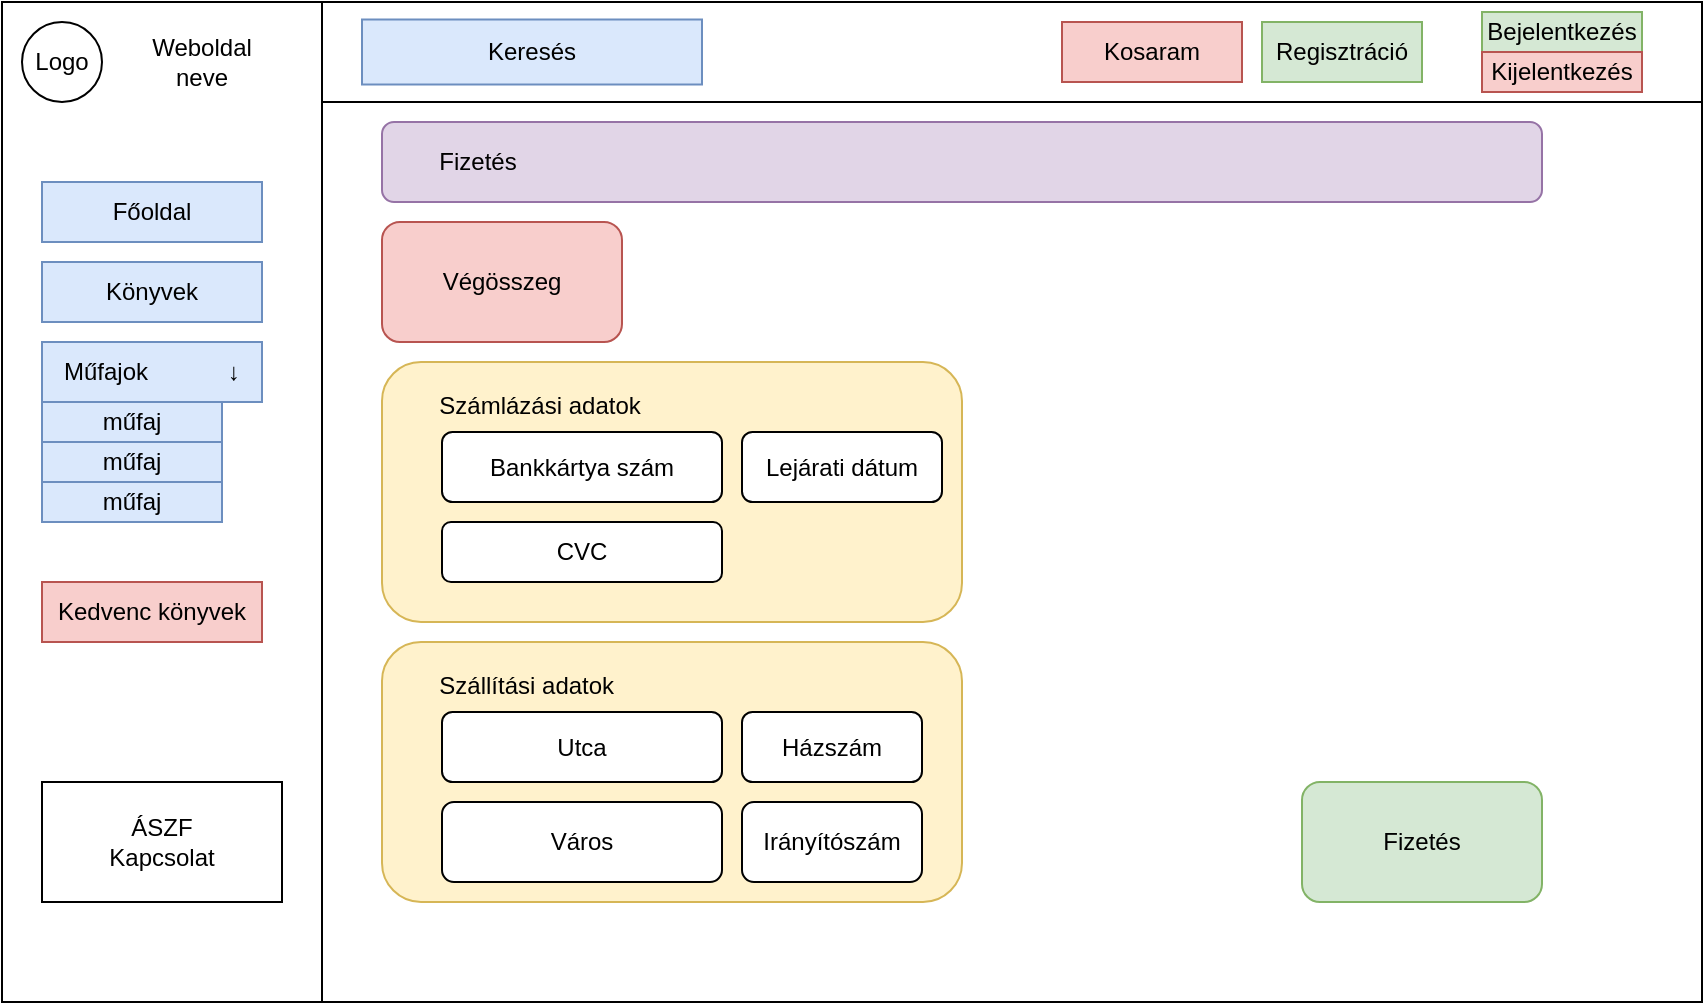 <mxfile version="21.0.2"><diagram name="Page-1" id="gPzf0XgJ_BYSc8HyBmwQ"><mxGraphModel dx="1009" dy="550" grid="1" gridSize="10" guides="1" tooltips="1" connect="1" arrows="1" fold="1" page="1" pageScale="1" pageWidth="850" pageHeight="1100" math="0" shadow="0"><root><mxCell id="0"/><mxCell id="1" parent="0"/><mxCell id="kd2pAxx7efKfJdvjLM4A-1" value="" style="rounded=0;whiteSpace=wrap;html=1;" vertex="1" parent="1"><mxGeometry width="850" height="500" as="geometry"/></mxCell><mxCell id="kd2pAxx7efKfJdvjLM4A-2" value="" style="rounded=0;whiteSpace=wrap;html=1;" vertex="1" parent="1"><mxGeometry width="160" height="500" as="geometry"/></mxCell><mxCell id="kd2pAxx7efKfJdvjLM4A-3" value="" style="rounded=0;whiteSpace=wrap;html=1;" vertex="1" parent="1"><mxGeometry x="160" width="690" height="50" as="geometry"/></mxCell><mxCell id="kd2pAxx7efKfJdvjLM4A-4" value="Logo" style="ellipse;whiteSpace=wrap;html=1;" vertex="1" parent="1"><mxGeometry x="10" y="10" width="40" height="40" as="geometry"/></mxCell><mxCell id="kd2pAxx7efKfJdvjLM4A-6" value="Weboldal neve" style="text;html=1;strokeColor=none;fillColor=none;align=center;verticalAlign=middle;whiteSpace=wrap;rounded=0;" vertex="1" parent="1"><mxGeometry x="60" y="15" width="80" height="30" as="geometry"/></mxCell><mxCell id="kd2pAxx7efKfJdvjLM4A-7" value="Főoldal" style="text;html=1;strokeColor=#6c8ebf;fillColor=#dae8fc;align=center;verticalAlign=middle;whiteSpace=wrap;rounded=0;" vertex="1" parent="1"><mxGeometry x="20" y="90" width="110" height="30" as="geometry"/></mxCell><mxCell id="kd2pAxx7efKfJdvjLM4A-8" value="Könyvek" style="text;html=1;strokeColor=#6c8ebf;fillColor=#dae8fc;align=center;verticalAlign=middle;whiteSpace=wrap;rounded=0;" vertex="1" parent="1"><mxGeometry x="20" y="130" width="110" height="30" as="geometry"/></mxCell><mxCell id="kd2pAxx7efKfJdvjLM4A-9" value="Műfajok&amp;nbsp; &amp;nbsp; &amp;nbsp; &amp;nbsp; &amp;nbsp; &amp;nbsp;&amp;nbsp;↓" style="text;html=1;strokeColor=#6c8ebf;fillColor=#dae8fc;align=center;verticalAlign=middle;whiteSpace=wrap;rounded=0;" vertex="1" parent="1"><mxGeometry x="20" y="170" width="110" height="30" as="geometry"/></mxCell><mxCell id="kd2pAxx7efKfJdvjLM4A-10" value="Kedvenc könyvek" style="rounded=0;whiteSpace=wrap;html=1;fillColor=#f8cecc;strokeColor=#b85450;" vertex="1" parent="1"><mxGeometry x="20" y="290" width="110" height="30" as="geometry"/></mxCell><mxCell id="kd2pAxx7efKfJdvjLM4A-13" value="Regisztráció" style="text;html=1;strokeColor=#82b366;fillColor=#d5e8d4;align=center;verticalAlign=middle;whiteSpace=wrap;rounded=0;" vertex="1" parent="1"><mxGeometry x="630" y="10" width="80" height="30" as="geometry"/></mxCell><mxCell id="kd2pAxx7efKfJdvjLM4A-14" value="Bejelentkezés" style="text;html=1;strokeColor=#82b366;fillColor=#d5e8d4;align=center;verticalAlign=middle;whiteSpace=wrap;rounded=0;" vertex="1" parent="1"><mxGeometry x="740" y="5" width="80" height="20" as="geometry"/></mxCell><mxCell id="kd2pAxx7efKfJdvjLM4A-15" value="Kijelentkezés" style="text;html=1;strokeColor=#b85450;fillColor=#f8cecc;align=center;verticalAlign=middle;whiteSpace=wrap;rounded=0;" vertex="1" parent="1"><mxGeometry x="740" y="25" width="80" height="20" as="geometry"/></mxCell><mxCell id="kd2pAxx7efKfJdvjLM4A-16" value="ÁSZF&lt;br&gt;Kapcsolat" style="rounded=0;whiteSpace=wrap;html=1;" vertex="1" parent="1"><mxGeometry x="20" y="390" width="120" height="60" as="geometry"/></mxCell><mxCell id="kd2pAxx7efKfJdvjLM4A-17" value="Keresés" style="rounded=0;whiteSpace=wrap;html=1;fillColor=#dae8fc;strokeColor=#6c8ebf;" vertex="1" parent="1"><mxGeometry x="180" y="8.75" width="170" height="32.5" as="geometry"/></mxCell><mxCell id="kd2pAxx7efKfJdvjLM4A-86" value="Kosaram" style="rounded=0;whiteSpace=wrap;html=1;fillColor=#f8cecc;strokeColor=#b85450;" vertex="1" parent="1"><mxGeometry x="530" y="10" width="90" height="30" as="geometry"/></mxCell><mxCell id="kd2pAxx7efKfJdvjLM4A-87" value="műfaj" style="rounded=0;whiteSpace=wrap;html=1;fillColor=#dae8fc;strokeColor=#6c8ebf;" vertex="1" parent="1"><mxGeometry x="20" y="200" width="90" height="20" as="geometry"/></mxCell><mxCell id="kd2pAxx7efKfJdvjLM4A-88" value="műfaj" style="rounded=0;whiteSpace=wrap;html=1;fillColor=#dae8fc;strokeColor=#6c8ebf;" vertex="1" parent="1"><mxGeometry x="20" y="220" width="90" height="20" as="geometry"/></mxCell><mxCell id="kd2pAxx7efKfJdvjLM4A-89" value="műfaj" style="rounded=0;whiteSpace=wrap;html=1;fillColor=#dae8fc;strokeColor=#6c8ebf;" vertex="1" parent="1"><mxGeometry x="20" y="240" width="90" height="20" as="geometry"/></mxCell><mxCell id="kd2pAxx7efKfJdvjLM4A-128" value="&lt;span style=&quot;white-space: pre;&quot;&gt;&#9;&lt;/span&gt;Fizetés" style="rounded=1;whiteSpace=wrap;html=1;align=left;fillColor=#e1d5e7;strokeColor=#9673a6;" vertex="1" parent="1"><mxGeometry x="190" y="60" width="580" height="40" as="geometry"/></mxCell><mxCell id="kd2pAxx7efKfJdvjLM4A-129" value="Végösszeg" style="rounded=1;whiteSpace=wrap;html=1;fillColor=#f8cecc;strokeColor=#b85450;" vertex="1" parent="1"><mxGeometry x="190" y="110" width="120" height="60" as="geometry"/></mxCell><mxCell id="kd2pAxx7efKfJdvjLM4A-130" value="&lt;span style=&quot;white-space: pre;&quot;&gt;&#9;&lt;/span&gt;Számlázási adatok&lt;br&gt;&lt;br&gt;&lt;br&gt;&lt;br&gt;&lt;br&gt;&lt;br&gt;&lt;br&gt;" style="rounded=1;whiteSpace=wrap;html=1;align=left;fillColor=#fff2cc;strokeColor=#d6b656;" vertex="1" parent="1"><mxGeometry x="190" y="180" width="290" height="130" as="geometry"/></mxCell><mxCell id="kd2pAxx7efKfJdvjLM4A-131" value="&lt;div style=&quot;&quot;&gt;&lt;span style=&quot;background-color: initial;&quot;&gt;&lt;span style=&quot;white-space: pre;&quot;&gt;&#9;&lt;/span&gt;Szállítási adatok&lt;/span&gt;&lt;/div&gt;&lt;br&gt;&lt;br&gt;&lt;br&gt;&lt;br&gt;&lt;br&gt;&lt;div style=&quot;&quot;&gt;&lt;br&gt;&lt;/div&gt;" style="rounded=1;whiteSpace=wrap;html=1;align=left;fillColor=#fff2cc;strokeColor=#d6b656;" vertex="1" parent="1"><mxGeometry x="190" y="320" width="290" height="130" as="geometry"/></mxCell><mxCell id="kd2pAxx7efKfJdvjLM4A-132" value="Bankkártya szám" style="rounded=1;whiteSpace=wrap;html=1;" vertex="1" parent="1"><mxGeometry x="220" y="215" width="140" height="35" as="geometry"/></mxCell><mxCell id="kd2pAxx7efKfJdvjLM4A-133" value="CVC" style="rounded=1;whiteSpace=wrap;html=1;" vertex="1" parent="1"><mxGeometry x="220" y="260" width="140" height="30" as="geometry"/></mxCell><mxCell id="kd2pAxx7efKfJdvjLM4A-134" value="Lejárati dátum" style="rounded=1;whiteSpace=wrap;html=1;" vertex="1" parent="1"><mxGeometry x="370" y="215" width="100" height="35" as="geometry"/></mxCell><mxCell id="kd2pAxx7efKfJdvjLM4A-135" value="Utca" style="rounded=1;whiteSpace=wrap;html=1;" vertex="1" parent="1"><mxGeometry x="220" y="355" width="140" height="35" as="geometry"/></mxCell><mxCell id="kd2pAxx7efKfJdvjLM4A-136" value="Házszám" style="rounded=1;whiteSpace=wrap;html=1;" vertex="1" parent="1"><mxGeometry x="370" y="355" width="90" height="35" as="geometry"/></mxCell><mxCell id="kd2pAxx7efKfJdvjLM4A-137" value="Város" style="rounded=1;whiteSpace=wrap;html=1;" vertex="1" parent="1"><mxGeometry x="220" y="400" width="140" height="40" as="geometry"/></mxCell><mxCell id="kd2pAxx7efKfJdvjLM4A-138" value="Irányítószám" style="rounded=1;whiteSpace=wrap;html=1;" vertex="1" parent="1"><mxGeometry x="370" y="400" width="90" height="40" as="geometry"/></mxCell><mxCell id="kd2pAxx7efKfJdvjLM4A-139" value="Fizetés" style="rounded=1;whiteSpace=wrap;html=1;fillColor=#d5e8d4;strokeColor=#82b366;" vertex="1" parent="1"><mxGeometry x="650" y="390" width="120" height="60" as="geometry"/></mxCell></root></mxGraphModel></diagram></mxfile>
